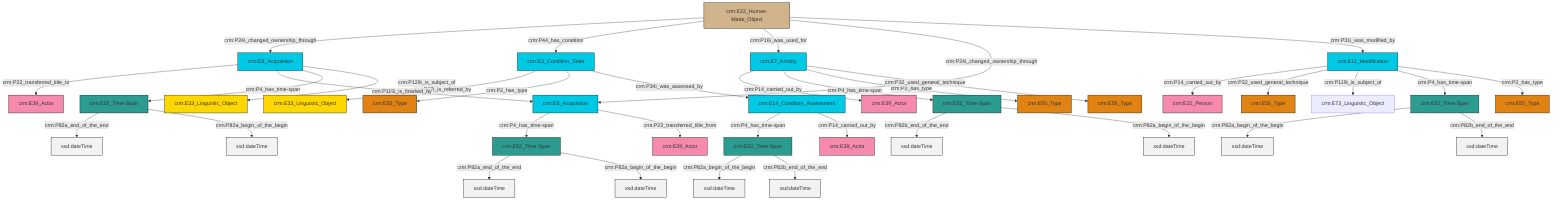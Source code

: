 graph TD
classDef Literal fill:#f2f2f2,stroke:#000000;
classDef CRM_Entity fill:#FFFFFF,stroke:#000000;
classDef Temporal_Entity fill:#00C9E6, stroke:#000000;
classDef Type fill:#E18312, stroke:#000000;
classDef Time-Span fill:#2C9C91, stroke:#000000;
classDef Appellation fill:#FFEB7F, stroke:#000000;
classDef Place fill:#008836, stroke:#000000;
classDef Persistent_Item fill:#B266B2, stroke:#000000;
classDef Conceptual_Object fill:#FFD700, stroke:#000000;
classDef Physical_Thing fill:#D2B48C, stroke:#000000;
classDef Actor fill:#f58aad, stroke:#000000;
classDef PC_Classes fill:#4ce600, stroke:#000000;
classDef Multi fill:#cccccc,stroke:#000000;

0["crm:E52_Time-Span"]:::Time-Span -->|crm:P82a_end_of_the_end| 1[xsd:dateTime]:::Literal
2["crm:E8_Acquisition"]:::Temporal_Entity -->|crm:P4_has_time-span| 3["crm:E52_Time-Span"]:::Time-Span
2["crm:E8_Acquisition"]:::Temporal_Entity -->|crm:P23_transferred_title_from| 6["crm:E39_Actor"]:::Actor
9["crm:E22_Human-Made_Object"]:::Physical_Thing -->|crm:P24i_changed_ownership_through| 10["crm:E8_Acquisition"]:::Temporal_Entity
11["crm:E11_Modification"]:::Temporal_Entity -->|crm:P14_carried_out_by| 12["crm:E21_Person"]:::Actor
10["crm:E8_Acquisition"]:::Temporal_Entity -->|crm:P22_transferred_title_to| 15["crm:E39_Actor"]:::Actor
16["crm:E7_Activity"]:::Temporal_Entity -->|crm:P14_carried_out_by| 7["crm:E39_Actor"]:::Actor
3["crm:E52_Time-Span"]:::Time-Span -->|crm:P82a_end_of_the_end| 18[xsd:dateTime]:::Literal
21["crm:E3_Condition_State"]:::Temporal_Entity -->|crm:P67i_is_referred_by| 13["crm:E33_Linguistic_Object"]:::Conceptual_Object
11["crm:E11_Modification"]:::Temporal_Entity -->|crm:P32_used_general_technique| 25["crm:E55_Type"]:::Type
9["crm:E22_Human-Made_Object"]:::Physical_Thing -->|crm:P44_has_condition| 21["crm:E3_Condition_State"]:::Temporal_Entity
26["crm:E52_Time-Span"]:::Time-Span -->|crm:P82a_begin_of_the_begin| 27[xsd:dateTime]:::Literal
3["crm:E52_Time-Span"]:::Time-Span -->|crm:P82a_begin_of_the_begin| 28[xsd:dateTime]:::Literal
10["crm:E8_Acquisition"]:::Temporal_Entity -->|crm:P115i_is_finished_by| 2["crm:E8_Acquisition"]:::Temporal_Entity
10["crm:E8_Acquisition"]:::Temporal_Entity -->|crm:P4_has_time-span| 0["crm:E52_Time-Span"]:::Time-Span
16["crm:E7_Activity"]:::Temporal_Entity -->|crm:P4_has_time-span| 19["crm:E52_Time-Span"]:::Time-Span
26["crm:E52_Time-Span"]:::Time-Span -->|crm:P82b_end_of_the_end| 34[xsd:dateTime]:::Literal
9["crm:E22_Human-Made_Object"]:::Physical_Thing -->|crm:P16i_was_used_for| 16["crm:E7_Activity"]:::Temporal_Entity
9["crm:E22_Human-Made_Object"]:::Physical_Thing -->|crm:P24i_changed_ownership_through| 2["crm:E8_Acquisition"]:::Temporal_Entity
9["crm:E22_Human-Made_Object"]:::Physical_Thing -->|crm:P31i_was_modified_by| 11["crm:E11_Modification"]:::Temporal_Entity
16["crm:E7_Activity"]:::Temporal_Entity -->|crm:P2_has_type| 30["crm:E55_Type"]:::Type
19["crm:E52_Time-Span"]:::Time-Span -->|crm:P82b_end_of_the_end| 40[xsd:dateTime]:::Literal
42["crm:E14_Condition_Assessment"]:::Temporal_Entity -->|crm:P4_has_time-span| 43["crm:E52_Time-Span"]:::Time-Span
21["crm:E3_Condition_State"]:::Temporal_Entity -->|crm:P2_has_type| 38["crm:E55_Type"]:::Type
10["crm:E8_Acquisition"]:::Temporal_Entity -->|crm:P129i_is_subject_of| 23["crm:E33_Linguistic_Object"]:::Conceptual_Object
11["crm:E11_Modification"]:::Temporal_Entity -->|crm:P119i_is_subject_of| 48["crm:E73_Linguistic_Object"]:::Default
16["crm:E7_Activity"]:::Temporal_Entity -->|crm:P32_used_general_technique| 4["crm:E55_Type"]:::Type
11["crm:E11_Modification"]:::Temporal_Entity -->|crm:P4_has_time-span| 26["crm:E52_Time-Span"]:::Time-Span
0["crm:E52_Time-Span"]:::Time-Span -->|crm:P82a_begin_of_the_begin| 52[xsd:dateTime]:::Literal
42["crm:E14_Condition_Assessment"]:::Temporal_Entity -->|crm:P14_carried_out_by| 50["crm:E39_Actor"]:::Actor
11["crm:E11_Modification"]:::Temporal_Entity -->|crm:P2_has_type| 36["crm:E55_Type"]:::Type
43["crm:E52_Time-Span"]:::Time-Span -->|crm:P82a_begin_of_the_begin| 55[xsd:dateTime]:::Literal
43["crm:E52_Time-Span"]:::Time-Span -->|crm:P82b_end_of_the_end| 58[xsd:dateTime]:::Literal
21["crm:E3_Condition_State"]:::Temporal_Entity -->|crm:P34i_was_assessed_by| 42["crm:E14_Condition_Assessment"]:::Temporal_Entity
19["crm:E52_Time-Span"]:::Time-Span -->|crm:P82a_begin_of_the_begin| 59[xsd:dateTime]:::Literal